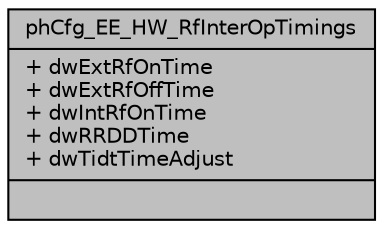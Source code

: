 digraph "phCfg_EE_HW_RfInterOpTimings"
{
  edge [fontname="Helvetica",fontsize="10",labelfontname="Helvetica",labelfontsize="10"];
  node [fontname="Helvetica",fontsize="10",shape=record];
  Node0 [label="{phCfg_EE_HW_RfInterOpTimings\n|+ dwExtRfOnTime\l+ dwExtRfOffTime\l+ dwIntRfOnTime\l+ dwRRDDTime\l+ dwTidtTimeAdjust\l|}",height=0.2,width=0.4,color="black", fillcolor="grey75", style="filled", fontcolor="black"];
}
